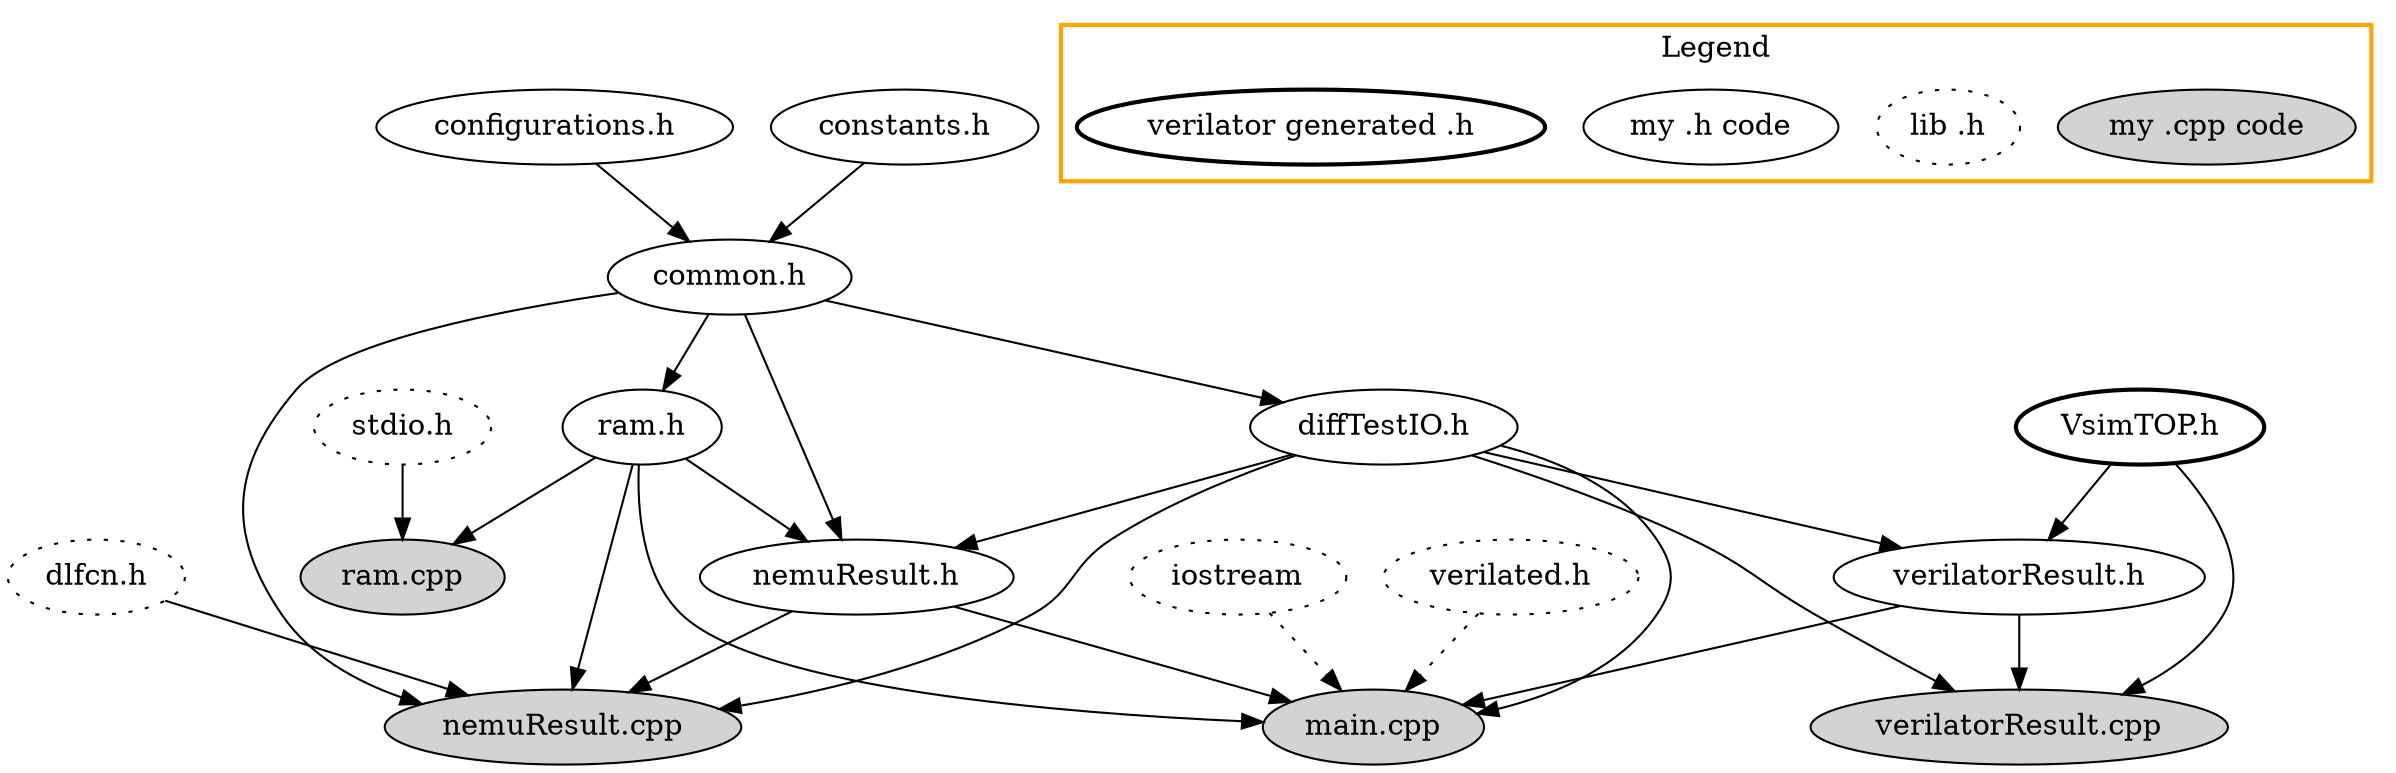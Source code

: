 digraph G {
  "configurations.h" -> "common.h";
  "constants.h" -> "common.h";
  "common.h" -> "diffTestIO.h", "nemuResult.cpp", "nemuResult.h", "ram.h";
  "diffTestIO.h" -> "verilatorResult.h", "nemuResult.cpp", "verilatorResult.cpp", "main.cpp", "nemuResult.h";
  "verilatorResult.h" -> "verilatorResult.cpp", "main.cpp";

  "VsimTOP.h" [style=bold];
  "VsimTOP.h" -> "verilatorResult.h", "verilatorResult.cpp";

  "nemuResult.cpp" [style=filled];
  "verilatorResult.cpp" [style=filled];
  "main.cpp" [style=filled];
  "ram.cpp" [style=filled];


  "iostream" [style=dotted];
  "verilated.h" [style=dotted];
  "dlfcn.h" [style=dotted];
  "stdio.h" [style=dotted];
  "iostream" -> "main.cpp" [style=dotted];
  "verilated.h" -> "main.cpp" [style=dotted];
  "dlfcn.h" -> "nemuResult.cpp";
  "stdio.h" -> "ram.cpp";

  "ram.h" -> "main.cpp", "nemuResult.cpp", "nemuResult.h", "ram.cpp";
  "nemuResult.h" -> "main.cpp", "nemuResult.cpp";



  // Legend
  subgraph cluster1 {
    "my .cpp code" [style=filled];
    "lib .h" [style=dotted];
    "my .h code";
    "verilator generated .h" [style=bold];

    label = "Legend";
    style=bold;
    color = "orange";
  }
}

// TODO: 1. Add verilator generated .cpp files as a node.
//          The intrinsic problem is we cannot draw a node with `style=filled+bold`
//       2. Add a node represent runnable, which is arrowed by all .cpp.
//          This can only be done after solve TODO1.